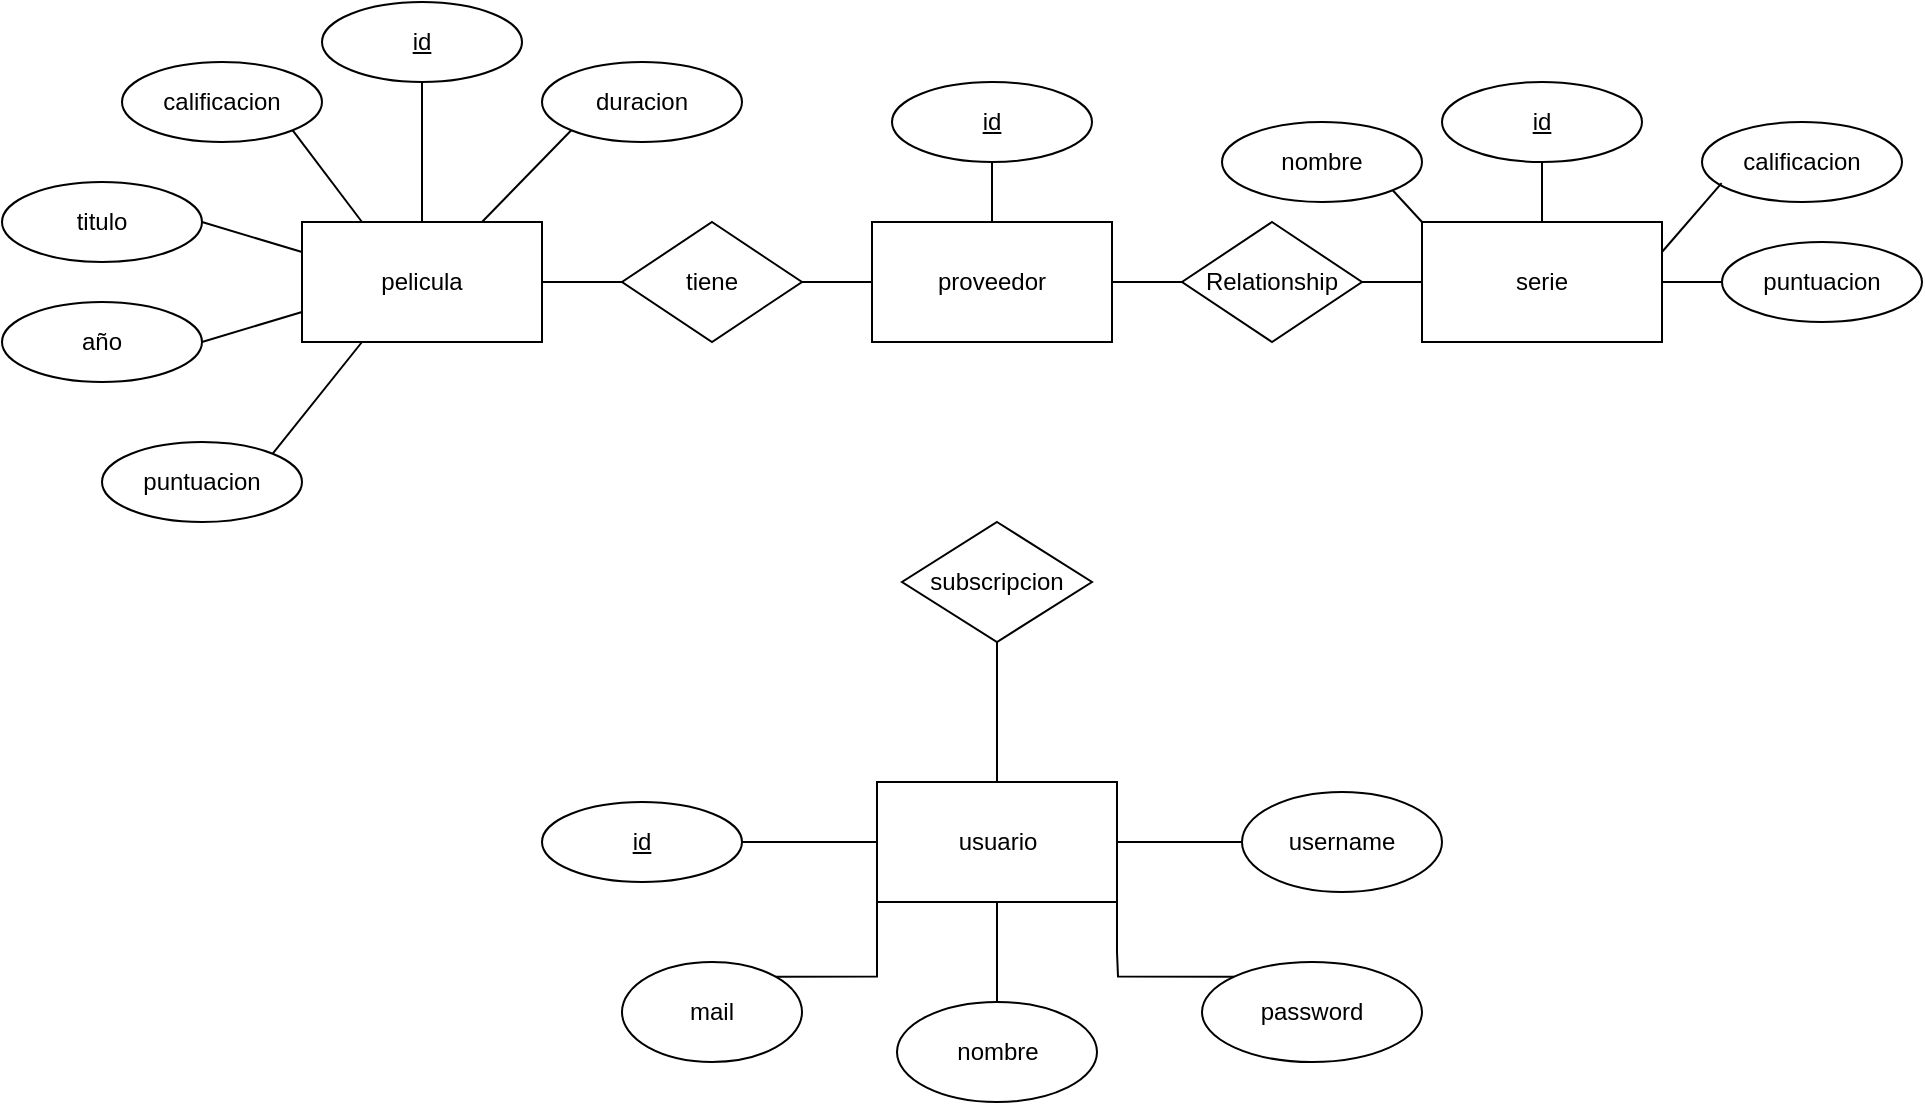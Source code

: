 <mxfile version="15.5.0" type="github">
  <diagram id="vlHWbcFzSscFvXUxdv6s" name="Page-1">
    <mxGraphModel dx="2231" dy="764" grid="1" gridSize="10" guides="1" tooltips="1" connect="1" arrows="1" fold="1" page="1" pageScale="1" pageWidth="850" pageHeight="1100" math="0" shadow="0">
      <root>
        <mxCell id="0" />
        <mxCell id="1" parent="0" />
        <mxCell id="LzsUhwHeqIONg-uNbYEA-2" value="usuario" style="rounded=0;whiteSpace=wrap;html=1;" vertex="1" parent="1">
          <mxGeometry x="367.5" y="460" width="120" height="60" as="geometry" />
        </mxCell>
        <mxCell id="LzsUhwHeqIONg-uNbYEA-3" value="id" style="ellipse;whiteSpace=wrap;html=1;align=center;fontStyle=4;" vertex="1" parent="1">
          <mxGeometry x="200" y="470" width="100" height="40" as="geometry" />
        </mxCell>
        <mxCell id="LzsUhwHeqIONg-uNbYEA-4" value="" style="endArrow=none;html=1;rounded=0;edgeStyle=orthogonalEdgeStyle;entryX=1;entryY=0.5;entryDx=0;entryDy=0;exitX=0;exitY=0.5;exitDx=0;exitDy=0;" edge="1" parent="1" source="LzsUhwHeqIONg-uNbYEA-2" target="LzsUhwHeqIONg-uNbYEA-3">
          <mxGeometry relative="1" as="geometry">
            <mxPoint x="390" y="520" as="sourcePoint" />
            <mxPoint x="550" y="520" as="targetPoint" />
          </mxGeometry>
        </mxCell>
        <mxCell id="LzsUhwHeqIONg-uNbYEA-5" value="pelicula" style="rounded=0;whiteSpace=wrap;html=1;" vertex="1" parent="1">
          <mxGeometry x="80" y="180" width="120" height="60" as="geometry" />
        </mxCell>
        <mxCell id="LzsUhwHeqIONg-uNbYEA-6" value="id" style="ellipse;whiteSpace=wrap;html=1;align=center;fontStyle=4;" vertex="1" parent="1">
          <mxGeometry x="90" y="70" width="100" height="40" as="geometry" />
        </mxCell>
        <mxCell id="LzsUhwHeqIONg-uNbYEA-7" value="" style="endArrow=none;html=1;rounded=0;edgeStyle=orthogonalEdgeStyle;entryX=0.5;entryY=1;entryDx=0;entryDy=0;exitX=0.5;exitY=0;exitDx=0;exitDy=0;" edge="1" parent="1" source="LzsUhwHeqIONg-uNbYEA-5" target="LzsUhwHeqIONg-uNbYEA-6">
          <mxGeometry relative="1" as="geometry">
            <mxPoint x="10" y="180" as="sourcePoint" />
            <mxPoint x="170" y="180" as="targetPoint" />
          </mxGeometry>
        </mxCell>
        <mxCell id="LzsUhwHeqIONg-uNbYEA-8" value="proveedor" style="rounded=0;whiteSpace=wrap;html=1;" vertex="1" parent="1">
          <mxGeometry x="365" y="180" width="120" height="60" as="geometry" />
        </mxCell>
        <mxCell id="LzsUhwHeqIONg-uNbYEA-9" value="id" style="ellipse;whiteSpace=wrap;html=1;align=center;fontStyle=4;" vertex="1" parent="1">
          <mxGeometry x="375" y="110" width="100" height="40" as="geometry" />
        </mxCell>
        <mxCell id="LzsUhwHeqIONg-uNbYEA-10" value="" style="endArrow=none;html=1;rounded=0;edgeStyle=orthogonalEdgeStyle;entryX=0.5;entryY=1;entryDx=0;entryDy=0;exitX=0.5;exitY=0;exitDx=0;exitDy=0;" edge="1" parent="1" source="LzsUhwHeqIONg-uNbYEA-8" target="LzsUhwHeqIONg-uNbYEA-9">
          <mxGeometry relative="1" as="geometry">
            <mxPoint x="-85" y="210" as="sourcePoint" />
            <mxPoint x="75" y="210" as="targetPoint" />
          </mxGeometry>
        </mxCell>
        <mxCell id="LzsUhwHeqIONg-uNbYEA-11" value="serie" style="rounded=0;whiteSpace=wrap;html=1;" vertex="1" parent="1">
          <mxGeometry x="640" y="180" width="120" height="60" as="geometry" />
        </mxCell>
        <mxCell id="LzsUhwHeqIONg-uNbYEA-12" value="id" style="ellipse;whiteSpace=wrap;html=1;align=center;fontStyle=4;" vertex="1" parent="1">
          <mxGeometry x="650" y="110" width="100" height="40" as="geometry" />
        </mxCell>
        <mxCell id="LzsUhwHeqIONg-uNbYEA-13" value="" style="endArrow=none;html=1;rounded=0;edgeStyle=orthogonalEdgeStyle;entryX=0.5;entryY=1;entryDx=0;entryDy=0;exitX=0.5;exitY=0;exitDx=0;exitDy=0;" edge="1" parent="1" source="LzsUhwHeqIONg-uNbYEA-11" target="LzsUhwHeqIONg-uNbYEA-12">
          <mxGeometry relative="1" as="geometry">
            <mxPoint x="700" y="180" as="sourcePoint" />
            <mxPoint x="860" y="180" as="targetPoint" />
          </mxGeometry>
        </mxCell>
        <mxCell id="LzsUhwHeqIONg-uNbYEA-14" value="tiene" style="shape=rhombus;perimeter=rhombusPerimeter;whiteSpace=wrap;html=1;align=center;" vertex="1" parent="1">
          <mxGeometry x="240" y="180" width="90" height="60" as="geometry" />
        </mxCell>
        <mxCell id="LzsUhwHeqIONg-uNbYEA-15" value="Relationship" style="shape=rhombus;perimeter=rhombusPerimeter;whiteSpace=wrap;html=1;align=center;" vertex="1" parent="1">
          <mxGeometry x="520" y="180" width="90" height="60" as="geometry" />
        </mxCell>
        <mxCell id="LzsUhwHeqIONg-uNbYEA-16" value="" style="endArrow=none;html=1;rounded=0;edgeStyle=orthogonalEdgeStyle;exitX=1;exitY=0.5;exitDx=0;exitDy=0;entryX=0;entryY=0.5;entryDx=0;entryDy=0;" edge="1" parent="1" source="LzsUhwHeqIONg-uNbYEA-5" target="LzsUhwHeqIONg-uNbYEA-14">
          <mxGeometry relative="1" as="geometry">
            <mxPoint x="200" y="260" as="sourcePoint" />
            <mxPoint x="240" y="210" as="targetPoint" />
          </mxGeometry>
        </mxCell>
        <mxCell id="LzsUhwHeqIONg-uNbYEA-17" value="" style="endArrow=none;html=1;rounded=0;edgeStyle=orthogonalEdgeStyle;exitX=1;exitY=0.5;exitDx=0;exitDy=0;entryX=0;entryY=0.5;entryDx=0;entryDy=0;" edge="1" parent="1" source="LzsUhwHeqIONg-uNbYEA-14" target="LzsUhwHeqIONg-uNbYEA-8">
          <mxGeometry relative="1" as="geometry">
            <mxPoint x="240" y="120" as="sourcePoint" />
            <mxPoint x="360" y="210" as="targetPoint" />
          </mxGeometry>
        </mxCell>
        <mxCell id="LzsUhwHeqIONg-uNbYEA-18" value="" style="endArrow=none;html=1;rounded=0;edgeStyle=orthogonalEdgeStyle;exitX=1;exitY=0.5;exitDx=0;exitDy=0;entryX=0;entryY=0.5;entryDx=0;entryDy=0;" edge="1" parent="1" source="LzsUhwHeqIONg-uNbYEA-8" target="LzsUhwHeqIONg-uNbYEA-15">
          <mxGeometry relative="1" as="geometry">
            <mxPoint x="490" y="210" as="sourcePoint" />
            <mxPoint x="520" y="210" as="targetPoint" />
          </mxGeometry>
        </mxCell>
        <mxCell id="LzsUhwHeqIONg-uNbYEA-19" value="" style="endArrow=none;html=1;rounded=0;edgeStyle=orthogonalEdgeStyle;exitX=1;exitY=0.5;exitDx=0;exitDy=0;entryX=0;entryY=0.5;entryDx=0;entryDy=0;" edge="1" parent="1" source="LzsUhwHeqIONg-uNbYEA-15" target="LzsUhwHeqIONg-uNbYEA-11">
          <mxGeometry relative="1" as="geometry">
            <mxPoint x="440" y="60" as="sourcePoint" />
            <mxPoint x="600" y="60" as="targetPoint" />
          </mxGeometry>
        </mxCell>
        <mxCell id="LzsUhwHeqIONg-uNbYEA-20" value="subscripcion" style="shape=rhombus;perimeter=rhombusPerimeter;whiteSpace=wrap;html=1;align=center;" vertex="1" parent="1">
          <mxGeometry x="380" y="330" width="95" height="60" as="geometry" />
        </mxCell>
        <mxCell id="LzsUhwHeqIONg-uNbYEA-21" value="" style="endArrow=none;html=1;rounded=0;edgeStyle=orthogonalEdgeStyle;exitX=0.5;exitY=1;exitDx=0;exitDy=0;entryX=0.5;entryY=0;entryDx=0;entryDy=0;" edge="1" parent="1" source="LzsUhwHeqIONg-uNbYEA-20" target="LzsUhwHeqIONg-uNbYEA-2">
          <mxGeometry relative="1" as="geometry">
            <mxPoint x="430" y="400" as="sourcePoint" />
            <mxPoint x="590" y="400" as="targetPoint" />
          </mxGeometry>
        </mxCell>
        <mxCell id="LzsUhwHeqIONg-uNbYEA-22" value="nombre" style="ellipse;whiteSpace=wrap;html=1;" vertex="1" parent="1">
          <mxGeometry x="377.5" y="570" width="100" height="50" as="geometry" />
        </mxCell>
        <mxCell id="LzsUhwHeqIONg-uNbYEA-23" value="mail" style="ellipse;whiteSpace=wrap;html=1;" vertex="1" parent="1">
          <mxGeometry x="240" y="550" width="90" height="50" as="geometry" />
        </mxCell>
        <mxCell id="LzsUhwHeqIONg-uNbYEA-24" value="password" style="ellipse;whiteSpace=wrap;html=1;" vertex="1" parent="1">
          <mxGeometry x="530" y="550" width="110" height="50" as="geometry" />
        </mxCell>
        <mxCell id="LzsUhwHeqIONg-uNbYEA-25" value="username" style="ellipse;whiteSpace=wrap;html=1;" vertex="1" parent="1">
          <mxGeometry x="550" y="465" width="100" height="50" as="geometry" />
        </mxCell>
        <mxCell id="LzsUhwHeqIONg-uNbYEA-26" value="" style="endArrow=none;html=1;rounded=0;edgeStyle=orthogonalEdgeStyle;exitX=1;exitY=0;exitDx=0;exitDy=0;entryX=0;entryY=1;entryDx=0;entryDy=0;" edge="1" parent="1" source="LzsUhwHeqIONg-uNbYEA-23" target="LzsUhwHeqIONg-uNbYEA-2">
          <mxGeometry relative="1" as="geometry">
            <mxPoint x="290" y="720" as="sourcePoint" />
            <mxPoint x="450" y="720" as="targetPoint" />
          </mxGeometry>
        </mxCell>
        <mxCell id="LzsUhwHeqIONg-uNbYEA-27" value="" style="endArrow=none;html=1;rounded=0;edgeStyle=orthogonalEdgeStyle;exitX=0.5;exitY=1;exitDx=0;exitDy=0;entryX=0.5;entryY=0;entryDx=0;entryDy=0;" edge="1" parent="1" source="LzsUhwHeqIONg-uNbYEA-2" target="LzsUhwHeqIONg-uNbYEA-22">
          <mxGeometry relative="1" as="geometry">
            <mxPoint x="490" y="520" as="sourcePoint" />
            <mxPoint x="650" y="520" as="targetPoint" />
          </mxGeometry>
        </mxCell>
        <mxCell id="LzsUhwHeqIONg-uNbYEA-28" value="" style="endArrow=none;html=1;rounded=0;edgeStyle=orthogonalEdgeStyle;entryX=0;entryY=0.5;entryDx=0;entryDy=0;exitX=1;exitY=0.5;exitDx=0;exitDy=0;" edge="1" parent="1" source="LzsUhwHeqIONg-uNbYEA-2" target="LzsUhwHeqIONg-uNbYEA-25">
          <mxGeometry relative="1" as="geometry">
            <mxPoint x="520" y="490" as="sourcePoint" />
            <mxPoint x="320" y="760" as="targetPoint" />
          </mxGeometry>
        </mxCell>
        <mxCell id="LzsUhwHeqIONg-uNbYEA-29" value="" style="endArrow=none;html=1;rounded=0;edgeStyle=orthogonalEdgeStyle;exitX=1;exitY=1;exitDx=0;exitDy=0;entryX=0;entryY=0;entryDx=0;entryDy=0;" edge="1" parent="1" source="LzsUhwHeqIONg-uNbYEA-2" target="LzsUhwHeqIONg-uNbYEA-24">
          <mxGeometry relative="1" as="geometry">
            <mxPoint x="450" y="710" as="sourcePoint" />
            <mxPoint x="610" y="710" as="targetPoint" />
            <Array as="points">
              <mxPoint x="488" y="545" />
              <mxPoint x="488" y="577" />
            </Array>
          </mxGeometry>
        </mxCell>
        <mxCell id="LzsUhwHeqIONg-uNbYEA-30" value="duracion" style="ellipse;whiteSpace=wrap;html=1;align=center;" vertex="1" parent="1">
          <mxGeometry x="200" y="100" width="100" height="40" as="geometry" />
        </mxCell>
        <mxCell id="LzsUhwHeqIONg-uNbYEA-31" value="calificacion" style="ellipse;whiteSpace=wrap;html=1;align=center;" vertex="1" parent="1">
          <mxGeometry x="-10" y="100" width="100" height="40" as="geometry" />
        </mxCell>
        <mxCell id="LzsUhwHeqIONg-uNbYEA-32" value="año" style="ellipse;whiteSpace=wrap;html=1;align=center;" vertex="1" parent="1">
          <mxGeometry x="-70" y="220" width="100" height="40" as="geometry" />
        </mxCell>
        <mxCell id="LzsUhwHeqIONg-uNbYEA-33" value="puntuacion" style="ellipse;whiteSpace=wrap;html=1;align=center;" vertex="1" parent="1">
          <mxGeometry x="-20" y="290" width="100" height="40" as="geometry" />
        </mxCell>
        <mxCell id="LzsUhwHeqIONg-uNbYEA-34" value="titulo" style="ellipse;whiteSpace=wrap;html=1;align=center;" vertex="1" parent="1">
          <mxGeometry x="-70" y="160" width="100" height="40" as="geometry" />
        </mxCell>
        <mxCell id="LzsUhwHeqIONg-uNbYEA-35" value="" style="endArrow=none;html=1;rounded=0;exitX=1;exitY=0.5;exitDx=0;exitDy=0;entryX=0;entryY=0.25;entryDx=0;entryDy=0;" edge="1" parent="1" source="LzsUhwHeqIONg-uNbYEA-34" target="LzsUhwHeqIONg-uNbYEA-5">
          <mxGeometry relative="1" as="geometry">
            <mxPoint x="50" y="190" as="sourcePoint" />
            <mxPoint x="80" y="180" as="targetPoint" />
          </mxGeometry>
        </mxCell>
        <mxCell id="LzsUhwHeqIONg-uNbYEA-36" value="" style="endArrow=none;html=1;rounded=0;entryX=0;entryY=1;entryDx=0;entryDy=0;exitX=0.75;exitY=0;exitDx=0;exitDy=0;" edge="1" parent="1" source="LzsUhwHeqIONg-uNbYEA-5" target="LzsUhwHeqIONg-uNbYEA-30">
          <mxGeometry relative="1" as="geometry">
            <mxPoint x="80" y="270" as="sourcePoint" />
            <mxPoint x="240" y="270" as="targetPoint" />
          </mxGeometry>
        </mxCell>
        <mxCell id="LzsUhwHeqIONg-uNbYEA-37" value="" style="endArrow=none;html=1;rounded=0;exitX=1;exitY=1;exitDx=0;exitDy=0;entryX=0.25;entryY=0;entryDx=0;entryDy=0;" edge="1" parent="1" source="LzsUhwHeqIONg-uNbYEA-31" target="LzsUhwHeqIONg-uNbYEA-5">
          <mxGeometry relative="1" as="geometry">
            <mxPoint x="120" y="370" as="sourcePoint" />
            <mxPoint x="280" y="370" as="targetPoint" />
          </mxGeometry>
        </mxCell>
        <mxCell id="LzsUhwHeqIONg-uNbYEA-38" value="" style="endArrow=none;html=1;rounded=0;exitX=1;exitY=0.5;exitDx=0;exitDy=0;entryX=0;entryY=0.75;entryDx=0;entryDy=0;" edge="1" parent="1" source="LzsUhwHeqIONg-uNbYEA-32" target="LzsUhwHeqIONg-uNbYEA-5">
          <mxGeometry relative="1" as="geometry">
            <mxPoint x="60" y="420" as="sourcePoint" />
            <mxPoint x="220" y="420" as="targetPoint" />
          </mxGeometry>
        </mxCell>
        <mxCell id="LzsUhwHeqIONg-uNbYEA-39" value="" style="endArrow=none;html=1;rounded=0;exitX=1;exitY=0;exitDx=0;exitDy=0;entryX=0.25;entryY=1;entryDx=0;entryDy=0;" edge="1" parent="1" source="LzsUhwHeqIONg-uNbYEA-33" target="LzsUhwHeqIONg-uNbYEA-5">
          <mxGeometry relative="1" as="geometry">
            <mxPoint x="30" y="430" as="sourcePoint" />
            <mxPoint x="190" y="430" as="targetPoint" />
          </mxGeometry>
        </mxCell>
        <mxCell id="LzsUhwHeqIONg-uNbYEA-40" value="puntuacion" style="ellipse;whiteSpace=wrap;html=1;align=center;" vertex="1" parent="1">
          <mxGeometry x="790" y="190" width="100" height="40" as="geometry" />
        </mxCell>
        <mxCell id="LzsUhwHeqIONg-uNbYEA-41" value="calificacion" style="ellipse;whiteSpace=wrap;html=1;align=center;" vertex="1" parent="1">
          <mxGeometry x="780" y="130" width="100" height="40" as="geometry" />
        </mxCell>
        <mxCell id="LzsUhwHeqIONg-uNbYEA-42" value="nombre" style="ellipse;whiteSpace=wrap;html=1;align=center;" vertex="1" parent="1">
          <mxGeometry x="540" y="130" width="100" height="40" as="geometry" />
        </mxCell>
        <mxCell id="LzsUhwHeqIONg-uNbYEA-43" value="" style="endArrow=none;html=1;rounded=0;exitX=1;exitY=1;exitDx=0;exitDy=0;entryX=0;entryY=0;entryDx=0;entryDy=0;" edge="1" parent="1" source="LzsUhwHeqIONg-uNbYEA-42" target="LzsUhwHeqIONg-uNbYEA-11">
          <mxGeometry relative="1" as="geometry">
            <mxPoint x="620" y="160" as="sourcePoint" />
            <mxPoint x="780" y="160" as="targetPoint" />
          </mxGeometry>
        </mxCell>
        <mxCell id="LzsUhwHeqIONg-uNbYEA-44" value="" style="endArrow=none;html=1;entryX=0.098;entryY=0.763;entryDx=0;entryDy=0;entryPerimeter=0;exitX=1;exitY=0.25;exitDx=0;exitDy=0;rounded=0;" edge="1" parent="1" source="LzsUhwHeqIONg-uNbYEA-11" target="LzsUhwHeqIONg-uNbYEA-41">
          <mxGeometry relative="1" as="geometry">
            <mxPoint x="620" y="290" as="sourcePoint" />
            <mxPoint x="780" y="290" as="targetPoint" />
          </mxGeometry>
        </mxCell>
        <mxCell id="LzsUhwHeqIONg-uNbYEA-45" value="" style="endArrow=none;html=1;rounded=0;exitX=1;exitY=0.5;exitDx=0;exitDy=0;entryX=0;entryY=0.5;entryDx=0;entryDy=0;" edge="1" parent="1" source="LzsUhwHeqIONg-uNbYEA-11" target="LzsUhwHeqIONg-uNbYEA-40">
          <mxGeometry relative="1" as="geometry">
            <mxPoint x="790" y="220" as="sourcePoint" />
            <mxPoint x="820" y="210" as="targetPoint" />
          </mxGeometry>
        </mxCell>
      </root>
    </mxGraphModel>
  </diagram>
</mxfile>
